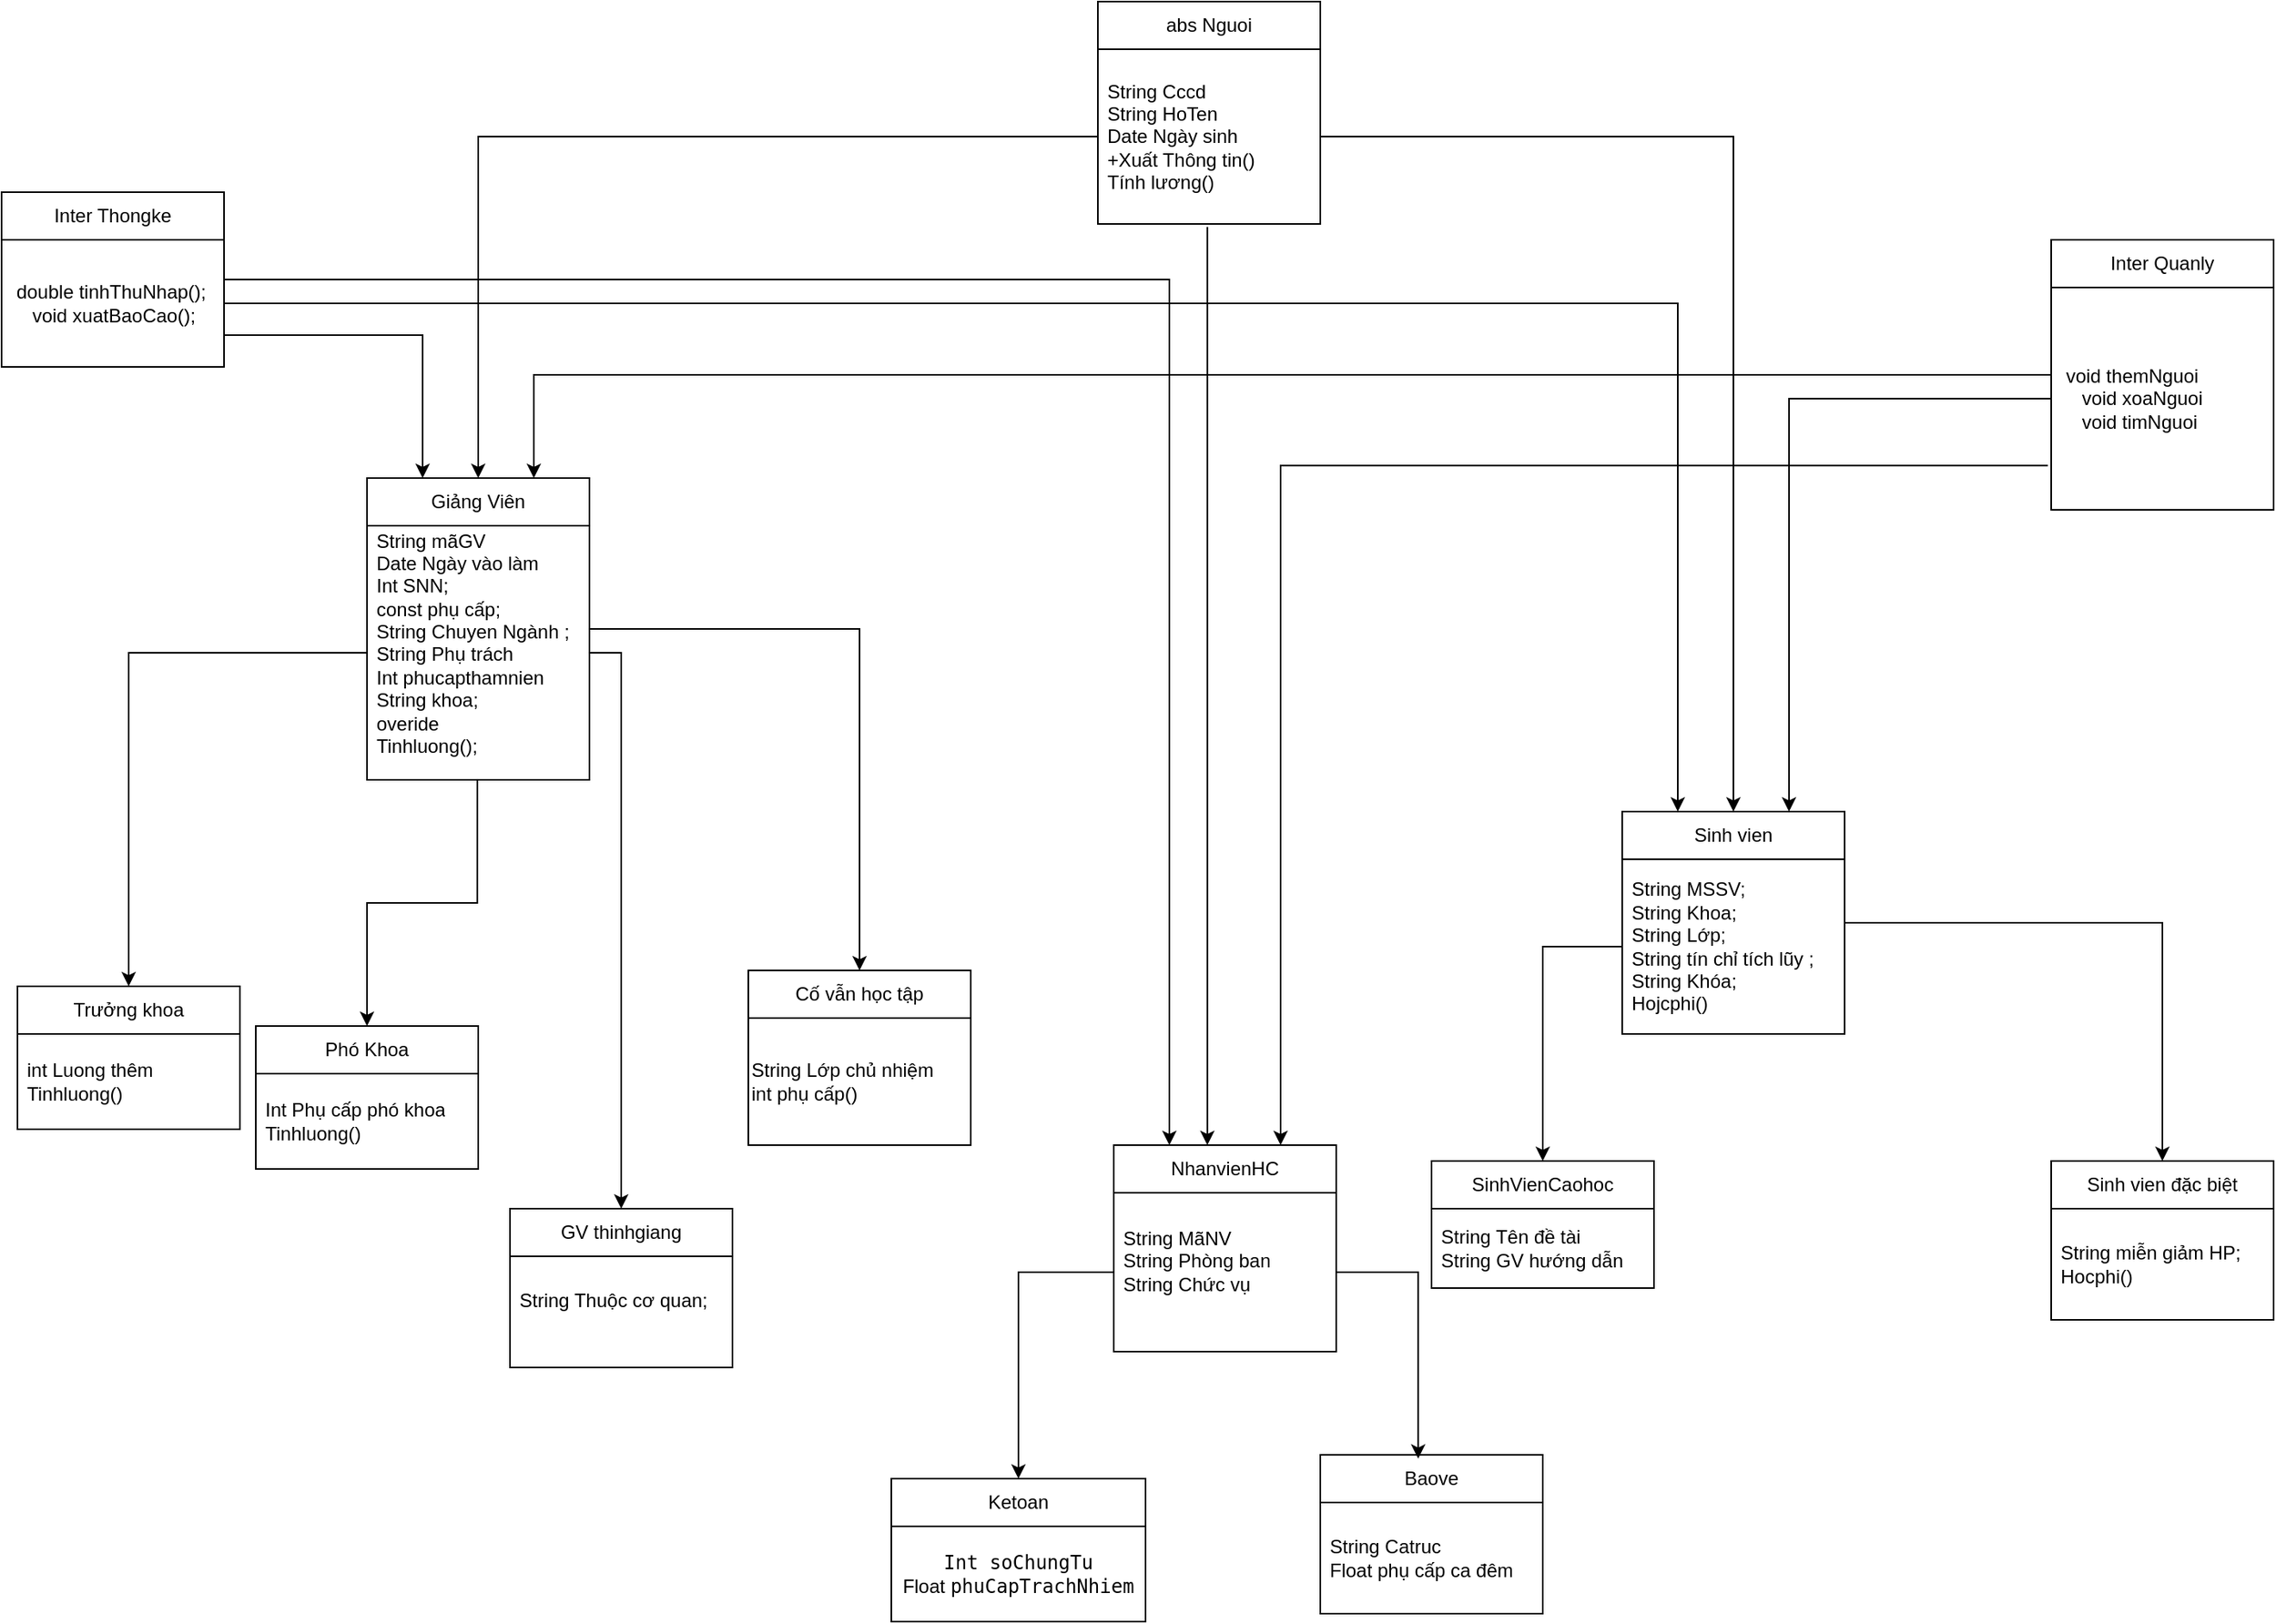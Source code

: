<mxfile version="28.2.8">
  <diagram name="Page-1" id="rHeD92Qs0RVHRSLK-lHl">
    <mxGraphModel dx="2430" dy="2052" grid="1" gridSize="10" guides="1" tooltips="1" connect="1" arrows="1" fold="1" page="1" pageScale="1" pageWidth="827" pageHeight="1169" math="0" shadow="0">
      <root>
        <mxCell id="0" />
        <mxCell id="1" parent="0" />
        <mxCell id="cgurCQBhqGN_pBL_EdcU-1" value="abs Nguoi" style="swimlane;fontStyle=0;childLayout=stackLayout;horizontal=1;startSize=30;horizontalStack=0;resizeParent=1;resizeParentMax=0;resizeLast=0;collapsible=1;marginBottom=0;whiteSpace=wrap;html=1;" vertex="1" parent="1">
          <mxGeometry x="310" y="-270" width="140" height="140" as="geometry" />
        </mxCell>
        <mxCell id="cgurCQBhqGN_pBL_EdcU-2" value="String Cccd&lt;div&gt;String HoTen&lt;/div&gt;&lt;div&gt;Date Ngày sinh&lt;/div&gt;&lt;div&gt;+Xuất Thông tin()&lt;/div&gt;&lt;div&gt;Tính lương()&lt;/div&gt;" style="text;strokeColor=none;fillColor=none;align=left;verticalAlign=middle;spacingLeft=4;spacingRight=4;overflow=hidden;points=[[0,0.5],[1,0.5]];portConstraint=eastwest;rotatable=0;whiteSpace=wrap;html=1;" vertex="1" parent="cgurCQBhqGN_pBL_EdcU-1">
          <mxGeometry y="30" width="140" height="110" as="geometry" />
        </mxCell>
        <mxCell id="cgurCQBhqGN_pBL_EdcU-16" style="edgeStyle=orthogonalEdgeStyle;rounded=0;orthogonalLoop=1;jettySize=auto;html=1;entryX=0.5;entryY=0;entryDx=0;entryDy=0;" edge="1" parent="1" source="cgurCQBhqGN_pBL_EdcU-5" target="cgurCQBhqGN_pBL_EdcU-10">
          <mxGeometry relative="1" as="geometry" />
        </mxCell>
        <mxCell id="cgurCQBhqGN_pBL_EdcU-5" value="Giảng Viên" style="swimlane;fontStyle=0;childLayout=stackLayout;horizontal=1;startSize=30;horizontalStack=0;resizeParent=1;resizeParentMax=0;resizeLast=0;collapsible=1;marginBottom=0;whiteSpace=wrap;html=1;" vertex="1" parent="1">
          <mxGeometry x="-150" y="30" width="140" height="190" as="geometry" />
        </mxCell>
        <mxCell id="cgurCQBhqGN_pBL_EdcU-6" value="String mãGV&lt;div&gt;Date Ngày vào làm&lt;/div&gt;&lt;div&gt;Int SNN;&lt;/div&gt;&lt;div&gt;const phụ cấp;&lt;/div&gt;&lt;div&gt;String Chuyen Ngành ;&lt;/div&gt;&lt;div&gt;String Phụ trách&lt;/div&gt;&lt;div&gt;Int phucapthamnien&lt;/div&gt;&lt;div&gt;String khoa;&lt;/div&gt;&lt;div&gt;overide&lt;/div&gt;&lt;div&gt;Tinhluong();&lt;/div&gt;&lt;div&gt;&lt;br&gt;&lt;/div&gt;" style="text;strokeColor=none;fillColor=none;align=left;verticalAlign=middle;spacingLeft=4;spacingRight=4;overflow=hidden;points=[[0,0.5],[1,0.5]];portConstraint=eastwest;rotatable=0;whiteSpace=wrap;html=1;" vertex="1" parent="cgurCQBhqGN_pBL_EdcU-5">
          <mxGeometry y="30" width="140" height="160" as="geometry" />
        </mxCell>
        <mxCell id="cgurCQBhqGN_pBL_EdcU-9" style="edgeStyle=orthogonalEdgeStyle;rounded=0;orthogonalLoop=1;jettySize=auto;html=1;exitX=0;exitY=0.5;exitDx=0;exitDy=0;entryX=0.5;entryY=0;entryDx=0;entryDy=0;" edge="1" parent="1" source="cgurCQBhqGN_pBL_EdcU-2" target="cgurCQBhqGN_pBL_EdcU-5">
          <mxGeometry relative="1" as="geometry" />
        </mxCell>
        <mxCell id="cgurCQBhqGN_pBL_EdcU-10" value="Cố vẫn học tập" style="swimlane;fontStyle=0;childLayout=stackLayout;horizontal=1;startSize=30;horizontalStack=0;resizeParent=1;resizeParentMax=0;resizeLast=0;collapsible=1;marginBottom=0;whiteSpace=wrap;html=1;" vertex="1" parent="1">
          <mxGeometry x="90" y="340" width="140" height="110" as="geometry" />
        </mxCell>
        <mxCell id="cgurCQBhqGN_pBL_EdcU-15" value="String Lớp chủ nhiệm&lt;div&gt;int phụ cấp()&lt;/div&gt;" style="text;html=1;whiteSpace=wrap;strokeColor=none;fillColor=none;align=left;verticalAlign=middle;rounded=0;" vertex="1" parent="cgurCQBhqGN_pBL_EdcU-10">
          <mxGeometry y="30" width="140" height="80" as="geometry" />
        </mxCell>
        <mxCell id="cgurCQBhqGN_pBL_EdcU-17" value="NhanvienHC" style="swimlane;fontStyle=0;childLayout=stackLayout;horizontal=1;startSize=30;horizontalStack=0;resizeParent=1;resizeParentMax=0;resizeLast=0;collapsible=1;marginBottom=0;whiteSpace=wrap;html=1;" vertex="1" parent="1">
          <mxGeometry x="320" y="450" width="140" height="130" as="geometry" />
        </mxCell>
        <mxCell id="cgurCQBhqGN_pBL_EdcU-18" value="String MãNV&lt;div&gt;String Phòng ban&lt;/div&gt;&lt;div&gt;String Chức vụ&lt;/div&gt;&lt;div&gt;&lt;br&gt;&lt;/div&gt;" style="text;strokeColor=none;fillColor=none;align=left;verticalAlign=middle;spacingLeft=4;spacingRight=4;overflow=hidden;points=[[0,0.5],[1,0.5]];portConstraint=eastwest;rotatable=0;whiteSpace=wrap;html=1;" vertex="1" parent="cgurCQBhqGN_pBL_EdcU-17">
          <mxGeometry y="30" width="140" height="100" as="geometry" />
        </mxCell>
        <mxCell id="cgurCQBhqGN_pBL_EdcU-31" value="Trưởng khoa" style="swimlane;fontStyle=0;childLayout=stackLayout;horizontal=1;startSize=30;horizontalStack=0;resizeParent=1;resizeParentMax=0;resizeLast=0;collapsible=1;marginBottom=0;whiteSpace=wrap;html=1;" vertex="1" parent="1">
          <mxGeometry x="-370" y="350" width="140" height="90" as="geometry" />
        </mxCell>
        <mxCell id="cgurCQBhqGN_pBL_EdcU-34" value="int Luong thêm&lt;div&gt;Tinhluong()&lt;/div&gt;" style="text;strokeColor=none;fillColor=none;align=left;verticalAlign=middle;spacingLeft=4;spacingRight=4;overflow=hidden;points=[[0,0.5],[1,0.5]];portConstraint=eastwest;rotatable=0;whiteSpace=wrap;html=1;" vertex="1" parent="cgurCQBhqGN_pBL_EdcU-31">
          <mxGeometry y="30" width="140" height="60" as="geometry" />
        </mxCell>
        <mxCell id="cgurCQBhqGN_pBL_EdcU-35" style="edgeStyle=orthogonalEdgeStyle;rounded=0;orthogonalLoop=1;jettySize=auto;html=1;entryX=0.5;entryY=0;entryDx=0;entryDy=0;" edge="1" parent="1" source="cgurCQBhqGN_pBL_EdcU-6" target="cgurCQBhqGN_pBL_EdcU-31">
          <mxGeometry relative="1" as="geometry" />
        </mxCell>
        <mxCell id="cgurCQBhqGN_pBL_EdcU-45" value="" style="edgeStyle=orthogonalEdgeStyle;rounded=0;orthogonalLoop=1;jettySize=auto;html=1;" edge="1" parent="1" source="cgurCQBhqGN_pBL_EdcU-38" target="cgurCQBhqGN_pBL_EdcU-43">
          <mxGeometry relative="1" as="geometry" />
        </mxCell>
        <mxCell id="cgurCQBhqGN_pBL_EdcU-38" value="Sinh vien" style="swimlane;fontStyle=0;childLayout=stackLayout;horizontal=1;startSize=30;horizontalStack=0;resizeParent=1;resizeParentMax=0;resizeLast=0;collapsible=1;marginBottom=0;whiteSpace=wrap;html=1;" vertex="1" parent="1">
          <mxGeometry x="640" y="240" width="140" height="140" as="geometry" />
        </mxCell>
        <mxCell id="cgurCQBhqGN_pBL_EdcU-39" value="String MSSV;&lt;div&gt;String Khoa;&lt;/div&gt;&lt;div&gt;String Lớp;&lt;/div&gt;&lt;div&gt;String tín chỉ tích lũy ;&lt;/div&gt;&lt;div&gt;String Khóa;&lt;/div&gt;&lt;div&gt;Hojcphi()&lt;/div&gt;" style="text;strokeColor=none;fillColor=none;align=left;verticalAlign=middle;spacingLeft=4;spacingRight=4;overflow=hidden;points=[[0,0.5],[1,0.5]];portConstraint=eastwest;rotatable=0;whiteSpace=wrap;html=1;" vertex="1" parent="cgurCQBhqGN_pBL_EdcU-38">
          <mxGeometry y="30" width="140" height="110" as="geometry" />
        </mxCell>
        <mxCell id="cgurCQBhqGN_pBL_EdcU-42" style="edgeStyle=orthogonalEdgeStyle;rounded=0;orthogonalLoop=1;jettySize=auto;html=1;entryX=0.5;entryY=0;entryDx=0;entryDy=0;" edge="1" parent="1" source="cgurCQBhqGN_pBL_EdcU-2" target="cgurCQBhqGN_pBL_EdcU-38">
          <mxGeometry relative="1" as="geometry" />
        </mxCell>
        <mxCell id="cgurCQBhqGN_pBL_EdcU-43" value="Sinh vien đặc biệt" style="swimlane;fontStyle=0;childLayout=stackLayout;horizontal=1;startSize=30;horizontalStack=0;resizeParent=1;resizeParentMax=0;resizeLast=0;collapsible=1;marginBottom=0;whiteSpace=wrap;html=1;" vertex="1" parent="1">
          <mxGeometry x="910" y="460" width="140" height="100" as="geometry" />
        </mxCell>
        <mxCell id="cgurCQBhqGN_pBL_EdcU-44" value="String miễn giảm HP;&lt;div&gt;Hocphi()&lt;/div&gt;" style="text;strokeColor=none;fillColor=none;align=left;verticalAlign=middle;spacingLeft=4;spacingRight=4;overflow=hidden;points=[[0,0.5],[1,0.5]];portConstraint=eastwest;rotatable=0;whiteSpace=wrap;html=1;" vertex="1" parent="cgurCQBhqGN_pBL_EdcU-43">
          <mxGeometry y="30" width="140" height="70" as="geometry" />
        </mxCell>
        <mxCell id="cgurCQBhqGN_pBL_EdcU-52" value="SinhVienCaohoc" style="swimlane;fontStyle=0;childLayout=stackLayout;horizontal=1;startSize=30;horizontalStack=0;resizeParent=1;resizeParentMax=0;resizeLast=0;collapsible=1;marginBottom=0;whiteSpace=wrap;html=1;" vertex="1" parent="1">
          <mxGeometry x="520" y="460" width="140" height="80" as="geometry" />
        </mxCell>
        <mxCell id="cgurCQBhqGN_pBL_EdcU-53" value="String Tên đề tài&lt;div&gt;String GV hướng dẫn&lt;/div&gt;" style="text;strokeColor=none;fillColor=none;align=left;verticalAlign=middle;spacingLeft=4;spacingRight=4;overflow=hidden;points=[[0,0.5],[1,0.5]];portConstraint=eastwest;rotatable=0;whiteSpace=wrap;html=1;" vertex="1" parent="cgurCQBhqGN_pBL_EdcU-52">
          <mxGeometry y="30" width="140" height="50" as="geometry" />
        </mxCell>
        <mxCell id="cgurCQBhqGN_pBL_EdcU-56" style="edgeStyle=orthogonalEdgeStyle;rounded=0;orthogonalLoop=1;jettySize=auto;html=1;exitX=0.492;exitY=1.017;exitDx=0;exitDy=0;exitPerimeter=0;" edge="1" parent="1" source="cgurCQBhqGN_pBL_EdcU-2" target="cgurCQBhqGN_pBL_EdcU-17">
          <mxGeometry relative="1" as="geometry">
            <Array as="points">
              <mxPoint x="379" y="160" />
              <mxPoint x="379" y="160" />
            </Array>
          </mxGeometry>
        </mxCell>
        <mxCell id="cgurCQBhqGN_pBL_EdcU-57" style="edgeStyle=orthogonalEdgeStyle;rounded=0;orthogonalLoop=1;jettySize=auto;html=1;entryX=0.5;entryY=0;entryDx=0;entryDy=0;" edge="1" parent="1" source="cgurCQBhqGN_pBL_EdcU-39" target="cgurCQBhqGN_pBL_EdcU-52">
          <mxGeometry relative="1" as="geometry" />
        </mxCell>
        <mxCell id="cgurCQBhqGN_pBL_EdcU-63" value="Phó Khoa" style="swimlane;fontStyle=0;childLayout=stackLayout;horizontal=1;startSize=30;horizontalStack=0;resizeParent=1;resizeParentMax=0;resizeLast=0;collapsible=1;marginBottom=0;whiteSpace=wrap;html=1;" vertex="1" parent="1">
          <mxGeometry x="-220" y="375" width="140" height="90" as="geometry" />
        </mxCell>
        <mxCell id="cgurCQBhqGN_pBL_EdcU-66" value="Int Phụ cấp phó khoa&lt;div&gt;Tinhluong()&lt;/div&gt;" style="text;strokeColor=none;fillColor=none;align=left;verticalAlign=middle;spacingLeft=4;spacingRight=4;overflow=hidden;points=[[0,0.5],[1,0.5]];portConstraint=eastwest;rotatable=0;whiteSpace=wrap;html=1;" vertex="1" parent="cgurCQBhqGN_pBL_EdcU-63">
          <mxGeometry y="30" width="140" height="60" as="geometry" />
        </mxCell>
        <mxCell id="cgurCQBhqGN_pBL_EdcU-67" style="edgeStyle=orthogonalEdgeStyle;rounded=0;orthogonalLoop=1;jettySize=auto;html=1;entryX=0.5;entryY=0;entryDx=0;entryDy=0;exitX=0.496;exitY=1.003;exitDx=0;exitDy=0;exitPerimeter=0;" edge="1" parent="1" source="cgurCQBhqGN_pBL_EdcU-6" target="cgurCQBhqGN_pBL_EdcU-63">
          <mxGeometry relative="1" as="geometry">
            <mxPoint x="-80" y="230" as="sourcePoint" />
          </mxGeometry>
        </mxCell>
        <mxCell id="cgurCQBhqGN_pBL_EdcU-88" style="edgeStyle=orthogonalEdgeStyle;rounded=0;orthogonalLoop=1;jettySize=auto;html=1;entryX=0.75;entryY=0;entryDx=0;entryDy=0;" edge="1" parent="1" source="cgurCQBhqGN_pBL_EdcU-68" target="cgurCQBhqGN_pBL_EdcU-5">
          <mxGeometry relative="1" as="geometry" />
        </mxCell>
        <mxCell id="cgurCQBhqGN_pBL_EdcU-68" value="Inter Quanly" style="swimlane;fontStyle=0;childLayout=stackLayout;horizontal=1;startSize=30;horizontalStack=0;resizeParent=1;resizeParentMax=0;resizeLast=0;collapsible=1;marginBottom=0;whiteSpace=wrap;html=1;" vertex="1" parent="1">
          <mxGeometry x="910" y="-120" width="140" height="170" as="geometry" />
        </mxCell>
        <mxCell id="cgurCQBhqGN_pBL_EdcU-70" value="&lt;div&gt;&amp;nbsp;void themNguoi&lt;/div&gt;&lt;div&gt;&amp;nbsp; &amp;nbsp; void xoaNguoi&lt;/div&gt;&lt;div&gt;&amp;nbsp; &amp;nbsp; void timNguoi&lt;/div&gt;" style="text;strokeColor=none;fillColor=none;align=left;verticalAlign=middle;spacingLeft=4;spacingRight=4;overflow=hidden;points=[[0,0.5],[1,0.5]];portConstraint=eastwest;rotatable=0;whiteSpace=wrap;html=1;" vertex="1" parent="cgurCQBhqGN_pBL_EdcU-68">
          <mxGeometry y="30" width="140" height="140" as="geometry" />
        </mxCell>
        <mxCell id="cgurCQBhqGN_pBL_EdcU-83" style="edgeStyle=orthogonalEdgeStyle;rounded=0;orthogonalLoop=1;jettySize=auto;html=1;entryX=0.25;entryY=0;entryDx=0;entryDy=0;" edge="1" parent="1" source="cgurCQBhqGN_pBL_EdcU-72" target="cgurCQBhqGN_pBL_EdcU-17">
          <mxGeometry relative="1" as="geometry" />
        </mxCell>
        <mxCell id="cgurCQBhqGN_pBL_EdcU-72" value="Inter Thongke" style="swimlane;fontStyle=0;childLayout=stackLayout;horizontal=1;startSize=30;horizontalStack=0;resizeParent=1;resizeParentMax=0;resizeLast=0;collapsible=1;marginBottom=0;whiteSpace=wrap;html=1;" vertex="1" parent="1">
          <mxGeometry x="-380" y="-150" width="140" height="110" as="geometry" />
        </mxCell>
        <mxCell id="cgurCQBhqGN_pBL_EdcU-75" value="&lt;div&gt;&amp;nbsp;double tinhThuNhap();&lt;/div&gt;&lt;div&gt;&amp;nbsp; &amp;nbsp; void xuatBaoCao();&lt;/div&gt;" style="text;strokeColor=none;fillColor=none;align=left;verticalAlign=middle;spacingLeft=4;spacingRight=4;overflow=hidden;points=[[0,0.5],[1,0.5]];portConstraint=eastwest;rotatable=0;whiteSpace=wrap;html=1;" vertex="1" parent="cgurCQBhqGN_pBL_EdcU-72">
          <mxGeometry y="30" width="140" height="80" as="geometry" />
        </mxCell>
        <mxCell id="cgurCQBhqGN_pBL_EdcU-77" value="GV thinhgiang" style="swimlane;fontStyle=0;childLayout=stackLayout;horizontal=1;startSize=30;horizontalStack=0;resizeParent=1;resizeParentMax=0;resizeLast=0;collapsible=1;marginBottom=0;whiteSpace=wrap;html=1;" vertex="1" parent="1">
          <mxGeometry x="-60" y="490" width="140" height="100" as="geometry" />
        </mxCell>
        <mxCell id="cgurCQBhqGN_pBL_EdcU-80" value="String Thuộc cơ quan;&lt;div&gt;&lt;br&gt;&lt;/div&gt;" style="text;strokeColor=none;fillColor=none;align=left;verticalAlign=middle;spacingLeft=4;spacingRight=4;overflow=hidden;points=[[0,0.5],[1,0.5]];portConstraint=eastwest;rotatable=0;whiteSpace=wrap;html=1;" vertex="1" parent="cgurCQBhqGN_pBL_EdcU-77">
          <mxGeometry y="30" width="140" height="70" as="geometry" />
        </mxCell>
        <mxCell id="cgurCQBhqGN_pBL_EdcU-76" style="edgeStyle=orthogonalEdgeStyle;rounded=0;orthogonalLoop=1;jettySize=auto;html=1;" edge="1" parent="1" source="cgurCQBhqGN_pBL_EdcU-6" target="cgurCQBhqGN_pBL_EdcU-77">
          <mxGeometry relative="1" as="geometry">
            <mxPoint x="10" y="550" as="targetPoint" />
          </mxGeometry>
        </mxCell>
        <mxCell id="cgurCQBhqGN_pBL_EdcU-81" style="edgeStyle=orthogonalEdgeStyle;rounded=0;orthogonalLoop=1;jettySize=auto;html=1;entryX=0.75;entryY=0;entryDx=0;entryDy=0;" edge="1" parent="1" source="cgurCQBhqGN_pBL_EdcU-70" target="cgurCQBhqGN_pBL_EdcU-38">
          <mxGeometry relative="1" as="geometry" />
        </mxCell>
        <mxCell id="cgurCQBhqGN_pBL_EdcU-82" style="edgeStyle=orthogonalEdgeStyle;rounded=0;orthogonalLoop=1;jettySize=auto;html=1;entryX=0.25;entryY=0;entryDx=0;entryDy=0;" edge="1" parent="1" source="cgurCQBhqGN_pBL_EdcU-75" target="cgurCQBhqGN_pBL_EdcU-5">
          <mxGeometry relative="1" as="geometry">
            <Array as="points">
              <mxPoint x="-115" y="-60" />
            </Array>
          </mxGeometry>
        </mxCell>
        <mxCell id="cgurCQBhqGN_pBL_EdcU-84" style="edgeStyle=orthogonalEdgeStyle;rounded=0;orthogonalLoop=1;jettySize=auto;html=1;entryX=0.25;entryY=0;entryDx=0;entryDy=0;" edge="1" parent="1" source="cgurCQBhqGN_pBL_EdcU-75" target="cgurCQBhqGN_pBL_EdcU-38">
          <mxGeometry relative="1" as="geometry" />
        </mxCell>
        <mxCell id="cgurCQBhqGN_pBL_EdcU-87" style="edgeStyle=orthogonalEdgeStyle;rounded=0;orthogonalLoop=1;jettySize=auto;html=1;entryX=0.75;entryY=0;entryDx=0;entryDy=0;exitX=-0.015;exitY=0.801;exitDx=0;exitDy=0;exitPerimeter=0;" edge="1" parent="1" source="cgurCQBhqGN_pBL_EdcU-70" target="cgurCQBhqGN_pBL_EdcU-17">
          <mxGeometry relative="1" as="geometry" />
        </mxCell>
        <mxCell id="cgurCQBhqGN_pBL_EdcU-89" value="Ketoan" style="swimlane;fontStyle=0;childLayout=stackLayout;horizontal=1;startSize=30;horizontalStack=0;resizeParent=1;resizeParentMax=0;resizeLast=0;collapsible=1;marginBottom=0;whiteSpace=wrap;html=1;" vertex="1" parent="1">
          <mxGeometry x="180" y="660" width="160" height="90" as="geometry" />
        </mxCell>
        <mxCell id="cgurCQBhqGN_pBL_EdcU-93" value="&lt;code data-end=&quot;1552&quot; data-start=&quot;1541&quot;&gt;Int soChungTu&lt;/code&gt;&lt;div&gt;Float&amp;nbsp;&lt;code data-end=&quot;1572&quot; data-start=&quot;1554&quot;&gt;phuCapTrachNhiem&lt;/code&gt;&lt;/div&gt;" style="text;html=1;whiteSpace=wrap;strokeColor=none;fillColor=none;align=center;verticalAlign=middle;rounded=0;" vertex="1" parent="cgurCQBhqGN_pBL_EdcU-89">
          <mxGeometry y="30" width="160" height="60" as="geometry" />
        </mxCell>
        <mxCell id="cgurCQBhqGN_pBL_EdcU-94" style="edgeStyle=orthogonalEdgeStyle;rounded=0;orthogonalLoop=1;jettySize=auto;html=1;entryX=0.5;entryY=0;entryDx=0;entryDy=0;" edge="1" parent="1" source="cgurCQBhqGN_pBL_EdcU-18" target="cgurCQBhqGN_pBL_EdcU-89">
          <mxGeometry relative="1" as="geometry" />
        </mxCell>
        <mxCell id="cgurCQBhqGN_pBL_EdcU-95" value="Baove" style="swimlane;fontStyle=0;childLayout=stackLayout;horizontal=1;startSize=30;horizontalStack=0;resizeParent=1;resizeParentMax=0;resizeLast=0;collapsible=1;marginBottom=0;whiteSpace=wrap;html=1;" vertex="1" parent="1">
          <mxGeometry x="450" y="645" width="140" height="100" as="geometry" />
        </mxCell>
        <mxCell id="cgurCQBhqGN_pBL_EdcU-96" value="String Catruc&lt;div&gt;Float phụ cấp ca đêm&lt;/div&gt;" style="text;strokeColor=none;fillColor=none;align=left;verticalAlign=middle;spacingLeft=4;spacingRight=4;overflow=hidden;points=[[0,0.5],[1,0.5]];portConstraint=eastwest;rotatable=0;whiteSpace=wrap;html=1;" vertex="1" parent="cgurCQBhqGN_pBL_EdcU-95">
          <mxGeometry y="30" width="140" height="70" as="geometry" />
        </mxCell>
        <mxCell id="cgurCQBhqGN_pBL_EdcU-99" style="edgeStyle=orthogonalEdgeStyle;rounded=0;orthogonalLoop=1;jettySize=auto;html=1;entryX=0.44;entryY=0.024;entryDx=0;entryDy=0;entryPerimeter=0;" edge="1" parent="1" source="cgurCQBhqGN_pBL_EdcU-18" target="cgurCQBhqGN_pBL_EdcU-95">
          <mxGeometry relative="1" as="geometry" />
        </mxCell>
      </root>
    </mxGraphModel>
  </diagram>
</mxfile>
